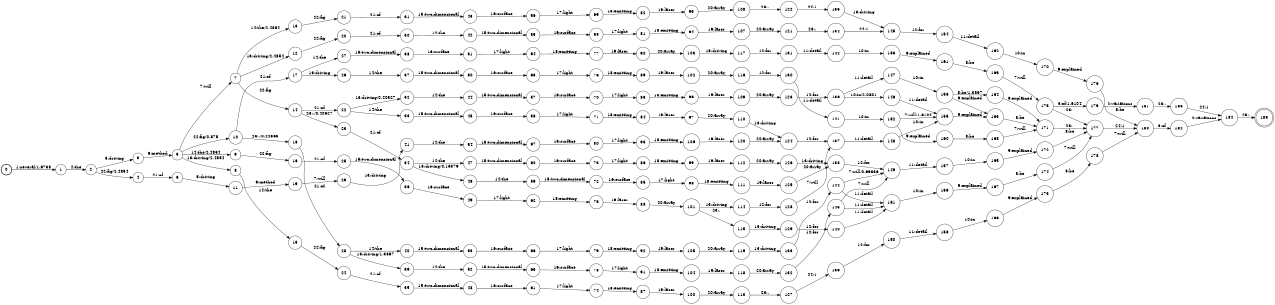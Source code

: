 digraph FST {
rankdir = LR;
size = "8.5,11";
label = "";
center = 1;
orientation = Portrait;
ranksep = "0.4";
nodesep = "0.25";
0 [label = "0", shape = circle, style = bold, fontsize = 14]
	0 -> 1 [label = "1:several/1.6738", fontsize = 14];
1 [label = "1", shape = circle, style = solid, fontsize = 14]
	1 -> 2 [label = "4:the", fontsize = 14];
2 [label = "2", shape = circle, style = solid, fontsize = 14]
	2 -> 3 [label = "5:driving", fontsize = 14];
	2 -> 4 [label = "22:fig/2.4854", fontsize = 14];
3 [label = "3", shape = circle, style = solid, fontsize = 14]
	3 -> 5 [label = "6:method", fontsize = 14];
4 [label = "4", shape = circle, style = solid, fontsize = 14]
	4 -> 6 [label = "21:of", fontsize = 14];
5 [label = "5", shape = circle, style = solid, fontsize = 14]
	5 -> 9 [label = "14:the/2.4854", fontsize = 14];
	5 -> 8 [label = "13:driving/2.4854", fontsize = 14];
	5 -> 7 [label = "7:will", fontsize = 14];
	5 -> 10 [label = "22:fig/0.875", fontsize = 14];
6 [label = "6", shape = circle, style = solid, fontsize = 14]
	6 -> 11 [label = "5:driving", fontsize = 14];
7 [label = "7", shape = circle, style = solid, fontsize = 14]
	7 -> 13 [label = "14:the/2.4854", fontsize = 14];
	7 -> 12 [label = "13:driving/2.4854", fontsize = 14];
	7 -> 14 [label = "22:fig", fontsize = 14];
8 [label = "8", shape = circle, style = solid, fontsize = 14]
	8 -> 15 [label = "14:the", fontsize = 14];
9 [label = "9", shape = circle, style = solid, fontsize = 14]
	9 -> 16 [label = "22:fig", fontsize = 14];
10 [label = "10", shape = circle, style = solid, fontsize = 14]
	10 -> 17 [label = "21:of", fontsize = 14];
	10 -> 18 [label = "23:./0.22363", fontsize = 14];
11 [label = "11", shape = circle, style = solid, fontsize = 14]
	11 -> 19 [label = "6:method", fontsize = 14];
12 [label = "12", shape = circle, style = solid, fontsize = 14]
	12 -> 20 [label = "22:fig", fontsize = 14];
13 [label = "13", shape = circle, style = solid, fontsize = 14]
	13 -> 21 [label = "22:fig", fontsize = 14];
14 [label = "14", shape = circle, style = solid, fontsize = 14]
	14 -> 22 [label = "21:of", fontsize = 14];
	14 -> 23 [label = "23:./0.40527", fontsize = 14];
15 [label = "15", shape = circle, style = solid, fontsize = 14]
	15 -> 24 [label = "22:fig", fontsize = 14];
16 [label = "16", shape = circle, style = solid, fontsize = 14]
	16 -> 25 [label = "21:of", fontsize = 14];
17 [label = "17", shape = circle, style = solid, fontsize = 14]
	17 -> 27 [label = "14:the", fontsize = 14];
	17 -> 26 [label = "13:driving", fontsize = 14];
18 [label = "18", shape = circle, style = solid, fontsize = 14]
	18 -> 28 [label = "21:of", fontsize = 14];
19 [label = "19", shape = circle, style = solid, fontsize = 14]
	19 -> 29 [label = "7:will", fontsize = 14];
20 [label = "20", shape = circle, style = solid, fontsize = 14]
	20 -> 30 [label = "21:of", fontsize = 14];
21 [label = "21", shape = circle, style = solid, fontsize = 14]
	21 -> 31 [label = "21:of", fontsize = 14];
22 [label = "22", shape = circle, style = solid, fontsize = 14]
	22 -> 33 [label = "14:the", fontsize = 14];
	22 -> 32 [label = "13:driving/0.40527", fontsize = 14];
23 [label = "23", shape = circle, style = solid, fontsize = 14]
	23 -> 34 [label = "21:of", fontsize = 14];
24 [label = "24", shape = circle, style = solid, fontsize = 14]
	24 -> 35 [label = "21:of", fontsize = 14];
25 [label = "25", shape = circle, style = solid, fontsize = 14]
	25 -> 36 [label = "15:two-dimensional", fontsize = 14];
26 [label = "26", shape = circle, style = solid, fontsize = 14]
	26 -> 37 [label = "14:the", fontsize = 14];
27 [label = "27", shape = circle, style = solid, fontsize = 14]
	27 -> 38 [label = "15:two-dimensional", fontsize = 14];
28 [label = "28", shape = circle, style = solid, fontsize = 14]
	28 -> 40 [label = "14:the", fontsize = 14];
	28 -> 39 [label = "13:driving/1.3867", fontsize = 14];
29 [label = "29", shape = circle, style = solid, fontsize = 14]
	29 -> 41 [label = "13:driving", fontsize = 14];
30 [label = "30", shape = circle, style = solid, fontsize = 14]
	30 -> 42 [label = "14:the", fontsize = 14];
31 [label = "31", shape = circle, style = solid, fontsize = 14]
	31 -> 43 [label = "15:two-dimensional", fontsize = 14];
32 [label = "32", shape = circle, style = solid, fontsize = 14]
	32 -> 44 [label = "14:the", fontsize = 14];
33 [label = "33", shape = circle, style = solid, fontsize = 14]
	33 -> 45 [label = "15:two-dimensional", fontsize = 14];
34 [label = "34", shape = circle, style = solid, fontsize = 14]
	34 -> 47 [label = "14:the", fontsize = 14];
	34 -> 46 [label = "13:driving/0.13379", fontsize = 14];
35 [label = "35", shape = circle, style = solid, fontsize = 14]
	35 -> 48 [label = "15:two-dimensional", fontsize = 14];
36 [label = "36", shape = circle, style = solid, fontsize = 14]
	36 -> 49 [label = "16:surface", fontsize = 14];
37 [label = "37", shape = circle, style = solid, fontsize = 14]
	37 -> 50 [label = "15:two-dimensional", fontsize = 14];
38 [label = "38", shape = circle, style = solid, fontsize = 14]
	38 -> 51 [label = "16:surface", fontsize = 14];
39 [label = "39", shape = circle, style = solid, fontsize = 14]
	39 -> 52 [label = "14:the", fontsize = 14];
40 [label = "40", shape = circle, style = solid, fontsize = 14]
	40 -> 53 [label = "15:two-dimensional", fontsize = 14];
41 [label = "41", shape = circle, style = solid, fontsize = 14]
	41 -> 54 [label = "14:the", fontsize = 14];
42 [label = "42", shape = circle, style = solid, fontsize = 14]
	42 -> 55 [label = "15:two-dimensional", fontsize = 14];
43 [label = "43", shape = circle, style = solid, fontsize = 14]
	43 -> 56 [label = "16:surface", fontsize = 14];
44 [label = "44", shape = circle, style = solid, fontsize = 14]
	44 -> 57 [label = "15:two-dimensional", fontsize = 14];
45 [label = "45", shape = circle, style = solid, fontsize = 14]
	45 -> 58 [label = "16:surface", fontsize = 14];
46 [label = "46", shape = circle, style = solid, fontsize = 14]
	46 -> 59 [label = "14:the", fontsize = 14];
47 [label = "47", shape = circle, style = solid, fontsize = 14]
	47 -> 60 [label = "15:two-dimensional", fontsize = 14];
48 [label = "48", shape = circle, style = solid, fontsize = 14]
	48 -> 61 [label = "16:surface", fontsize = 14];
49 [label = "49", shape = circle, style = solid, fontsize = 14]
	49 -> 62 [label = "17:light", fontsize = 14];
50 [label = "50", shape = circle, style = solid, fontsize = 14]
	50 -> 63 [label = "16:surface", fontsize = 14];
51 [label = "51", shape = circle, style = solid, fontsize = 14]
	51 -> 64 [label = "17:light", fontsize = 14];
52 [label = "52", shape = circle, style = solid, fontsize = 14]
	52 -> 65 [label = "15:two-dimensional", fontsize = 14];
53 [label = "53", shape = circle, style = solid, fontsize = 14]
	53 -> 66 [label = "16:surface", fontsize = 14];
54 [label = "54", shape = circle, style = solid, fontsize = 14]
	54 -> 67 [label = "15:two-dimensional", fontsize = 14];
55 [label = "55", shape = circle, style = solid, fontsize = 14]
	55 -> 68 [label = "16:surface", fontsize = 14];
56 [label = "56", shape = circle, style = solid, fontsize = 14]
	56 -> 69 [label = "17:light", fontsize = 14];
57 [label = "57", shape = circle, style = solid, fontsize = 14]
	57 -> 70 [label = "16:surface", fontsize = 14];
58 [label = "58", shape = circle, style = solid, fontsize = 14]
	58 -> 71 [label = "17:light", fontsize = 14];
59 [label = "59", shape = circle, style = solid, fontsize = 14]
	59 -> 72 [label = "15:two-dimensional", fontsize = 14];
60 [label = "60", shape = circle, style = solid, fontsize = 14]
	60 -> 73 [label = "16:surface", fontsize = 14];
61 [label = "61", shape = circle, style = solid, fontsize = 14]
	61 -> 74 [label = "17:light", fontsize = 14];
62 [label = "62", shape = circle, style = solid, fontsize = 14]
	62 -> 75 [label = "18:emitting", fontsize = 14];
63 [label = "63", shape = circle, style = solid, fontsize = 14]
	63 -> 76 [label = "17:light", fontsize = 14];
64 [label = "64", shape = circle, style = solid, fontsize = 14]
	64 -> 77 [label = "18:emitting", fontsize = 14];
65 [label = "65", shape = circle, style = solid, fontsize = 14]
	65 -> 78 [label = "16:surface", fontsize = 14];
66 [label = "66", shape = circle, style = solid, fontsize = 14]
	66 -> 79 [label = "17:light", fontsize = 14];
67 [label = "67", shape = circle, style = solid, fontsize = 14]
	67 -> 80 [label = "16:surface", fontsize = 14];
68 [label = "68", shape = circle, style = solid, fontsize = 14]
	68 -> 81 [label = "17:light", fontsize = 14];
69 [label = "69", shape = circle, style = solid, fontsize = 14]
	69 -> 82 [label = "18:emitting", fontsize = 14];
70 [label = "70", shape = circle, style = solid, fontsize = 14]
	70 -> 83 [label = "17:light", fontsize = 14];
71 [label = "71", shape = circle, style = solid, fontsize = 14]
	71 -> 84 [label = "18:emitting", fontsize = 14];
72 [label = "72", shape = circle, style = solid, fontsize = 14]
	72 -> 85 [label = "16:surface", fontsize = 14];
73 [label = "73", shape = circle, style = solid, fontsize = 14]
	73 -> 86 [label = "17:light", fontsize = 14];
74 [label = "74", shape = circle, style = solid, fontsize = 14]
	74 -> 87 [label = "18:emitting", fontsize = 14];
75 [label = "75", shape = circle, style = solid, fontsize = 14]
	75 -> 88 [label = "19:laser", fontsize = 14];
76 [label = "76", shape = circle, style = solid, fontsize = 14]
	76 -> 89 [label = "18:emitting", fontsize = 14];
77 [label = "77", shape = circle, style = solid, fontsize = 14]
	77 -> 90 [label = "19:laser", fontsize = 14];
78 [label = "78", shape = circle, style = solid, fontsize = 14]
	78 -> 91 [label = "17:light", fontsize = 14];
79 [label = "79", shape = circle, style = solid, fontsize = 14]
	79 -> 92 [label = "18:emitting", fontsize = 14];
80 [label = "80", shape = circle, style = solid, fontsize = 14]
	80 -> 93 [label = "17:light", fontsize = 14];
81 [label = "81", shape = circle, style = solid, fontsize = 14]
	81 -> 94 [label = "18:emitting", fontsize = 14];
82 [label = "82", shape = circle, style = solid, fontsize = 14]
	82 -> 95 [label = "19:laser", fontsize = 14];
83 [label = "83", shape = circle, style = solid, fontsize = 14]
	83 -> 96 [label = "18:emitting", fontsize = 14];
84 [label = "84", shape = circle, style = solid, fontsize = 14]
	84 -> 97 [label = "19:laser", fontsize = 14];
85 [label = "85", shape = circle, style = solid, fontsize = 14]
	85 -> 98 [label = "17:light", fontsize = 14];
86 [label = "86", shape = circle, style = solid, fontsize = 14]
	86 -> 99 [label = "18:emitting", fontsize = 14];
87 [label = "87", shape = circle, style = solid, fontsize = 14]
	87 -> 100 [label = "19:laser", fontsize = 14];
88 [label = "88", shape = circle, style = solid, fontsize = 14]
	88 -> 101 [label = "20:array", fontsize = 14];
89 [label = "89", shape = circle, style = solid, fontsize = 14]
	89 -> 102 [label = "19:laser", fontsize = 14];
90 [label = "90", shape = circle, style = solid, fontsize = 14]
	90 -> 103 [label = "20:array", fontsize = 14];
91 [label = "91", shape = circle, style = solid, fontsize = 14]
	91 -> 104 [label = "18:emitting", fontsize = 14];
92 [label = "92", shape = circle, style = solid, fontsize = 14]
	92 -> 105 [label = "19:laser", fontsize = 14];
93 [label = "93", shape = circle, style = solid, fontsize = 14]
	93 -> 106 [label = "18:emitting", fontsize = 14];
94 [label = "94", shape = circle, style = solid, fontsize = 14]
	94 -> 107 [label = "19:laser", fontsize = 14];
95 [label = "95", shape = circle, style = solid, fontsize = 14]
	95 -> 108 [label = "20:array", fontsize = 14];
96 [label = "96", shape = circle, style = solid, fontsize = 14]
	96 -> 109 [label = "19:laser", fontsize = 14];
97 [label = "97", shape = circle, style = solid, fontsize = 14]
	97 -> 110 [label = "20:array", fontsize = 14];
98 [label = "98", shape = circle, style = solid, fontsize = 14]
	98 -> 111 [label = "18:emitting", fontsize = 14];
99 [label = "99", shape = circle, style = solid, fontsize = 14]
	99 -> 112 [label = "19:laser", fontsize = 14];
100 [label = "100", shape = circle, style = solid, fontsize = 14]
	100 -> 113 [label = "20:array", fontsize = 14];
101 [label = "101", shape = circle, style = solid, fontsize = 14]
	101 -> 114 [label = "13:driving", fontsize = 14];
	101 -> 115 [label = "23:.", fontsize = 14];
102 [label = "102", shape = circle, style = solid, fontsize = 14]
	102 -> 116 [label = "20:array", fontsize = 14];
103 [label = "103", shape = circle, style = solid, fontsize = 14]
	103 -> 117 [label = "13:driving", fontsize = 14];
104 [label = "104", shape = circle, style = solid, fontsize = 14]
	104 -> 118 [label = "19:laser", fontsize = 14];
105 [label = "105", shape = circle, style = solid, fontsize = 14]
	105 -> 119 [label = "20:array", fontsize = 14];
106 [label = "106", shape = circle, style = solid, fontsize = 14]
	106 -> 120 [label = "19:laser", fontsize = 14];
107 [label = "107", shape = circle, style = solid, fontsize = 14]
	107 -> 121 [label = "20:array", fontsize = 14];
108 [label = "108", shape = circle, style = solid, fontsize = 14]
	108 -> 122 [label = "23:.", fontsize = 14];
109 [label = "109", shape = circle, style = solid, fontsize = 14]
	109 -> 123 [label = "20:array", fontsize = 14];
110 [label = "110", shape = circle, style = solid, fontsize = 14]
	110 -> 124 [label = "13:driving", fontsize = 14];
111 [label = "111", shape = circle, style = solid, fontsize = 14]
	111 -> 125 [label = "19:laser", fontsize = 14];
112 [label = "112", shape = circle, style = solid, fontsize = 14]
	112 -> 126 [label = "20:array", fontsize = 14];
113 [label = "113", shape = circle, style = solid, fontsize = 14]
	113 -> 127 [label = "23:.", fontsize = 14];
114 [label = "114", shape = circle, style = solid, fontsize = 14]
	114 -> 128 [label = "12:for", fontsize = 14];
115 [label = "115", shape = circle, style = solid, fontsize = 14]
	115 -> 129 [label = "13:driving", fontsize = 14];
116 [label = "116", shape = circle, style = solid, fontsize = 14]
	116 -> 130 [label = "12:for", fontsize = 14];
117 [label = "117", shape = circle, style = solid, fontsize = 14]
	117 -> 131 [label = "12:for", fontsize = 14];
118 [label = "118", shape = circle, style = solid, fontsize = 14]
	118 -> 132 [label = "20:array", fontsize = 14];
119 [label = "119", shape = circle, style = solid, fontsize = 14]
	119 -> 133 [label = "13:driving", fontsize = 14];
120 [label = "120", shape = circle, style = solid, fontsize = 14]
	120 -> 124 [label = "20:array", fontsize = 14];
121 [label = "121", shape = circle, style = solid, fontsize = 14]
	121 -> 134 [label = "23:.", fontsize = 14];
122 [label = "122", shape = circle, style = solid, fontsize = 14]
	122 -> 135 [label = "24:1", fontsize = 14];
123 [label = "123", shape = circle, style = solid, fontsize = 14]
	123 -> 136 [label = "12:for", fontsize = 14];
124 [label = "124", shape = circle, style = solid, fontsize = 14]
	124 -> 137 [label = "12:for", fontsize = 14];
125 [label = "125", shape = circle, style = solid, fontsize = 14]
	125 -> 138 [label = "20:array", fontsize = 14];
126 [label = "126", shape = circle, style = solid, fontsize = 14]
	126 -> 138 [label = "13:driving", fontsize = 14];
127 [label = "127", shape = circle, style = solid, fontsize = 14]
	127 -> 139 [label = "24:1", fontsize = 14];
128 [label = "128", shape = circle, style = solid, fontsize = 14]
	128 -> 137 [label = "7:will", fontsize = 14];
129 [label = "129", shape = circle, style = solid, fontsize = 14]
	129 -> 140 [label = "12:for", fontsize = 14];
130 [label = "130", shape = circle, style = solid, fontsize = 14]
	130 -> 141 [label = "11:detail", fontsize = 14];
131 [label = "131", shape = circle, style = solid, fontsize = 14]
	131 -> 142 [label = "11:detail", fontsize = 14];
132 [label = "132", shape = circle, style = solid, fontsize = 14]
	132 -> 143 [label = "12:for", fontsize = 14];
133 [label = "133", shape = circle, style = solid, fontsize = 14]
	133 -> 144 [label = "12:for", fontsize = 14];
134 [label = "134", shape = circle, style = solid, fontsize = 14]
	134 -> 145 [label = "24:1", fontsize = 14];
135 [label = "135", shape = circle, style = solid, fontsize = 14]
	135 -> 145 [label = "13:driving", fontsize = 14];
136 [label = "136", shape = circle, style = solid, fontsize = 14]
	136 -> 146 [label = "10:in/2.0801", fontsize = 14];
	136 -> 147 [label = "11:detail", fontsize = 14];
137 [label = "137", shape = circle, style = solid, fontsize = 14]
	137 -> 148 [label = "11:detail", fontsize = 14];
138 [label = "138", shape = circle, style = solid, fontsize = 14]
	138 -> 149 [label = "12:for", fontsize = 14];
139 [label = "139", shape = circle, style = solid, fontsize = 14]
	139 -> 150 [label = "12:for", fontsize = 14];
140 [label = "140", shape = circle, style = solid, fontsize = 14]
	140 -> 151 [label = "11:detail", fontsize = 14];
141 [label = "141", shape = circle, style = solid, fontsize = 14]
	141 -> 152 [label = "10:in", fontsize = 14];
142 [label = "142", shape = circle, style = solid, fontsize = 14]
	142 -> 153 [label = "10:in", fontsize = 14];
143 [label = "143", shape = circle, style = solid, fontsize = 14]
	143 -> 149 [label = "7:will", fontsize = 14];
	143 -> 151 [label = "11:detail", fontsize = 14];
144 [label = "144", shape = circle, style = solid, fontsize = 14]
	144 -> 149 [label = "7:will/0.69336", fontsize = 14];
	144 -> 151 [label = "11:detail", fontsize = 14];
145 [label = "145", shape = circle, style = solid, fontsize = 14]
	145 -> 154 [label = "12:for", fontsize = 14];
146 [label = "146", shape = circle, style = solid, fontsize = 14]
	146 -> 155 [label = "11:detail", fontsize = 14];
147 [label = "147", shape = circle, style = solid, fontsize = 14]
	147 -> 156 [label = "10:in", fontsize = 14];
148 [label = "148", shape = circle, style = solid, fontsize = 14]
	148 -> 155 [label = "10:in", fontsize = 14];
149 [label = "149", shape = circle, style = solid, fontsize = 14]
	149 -> 157 [label = "11:detail", fontsize = 14];
150 [label = "150", shape = circle, style = solid, fontsize = 14]
	150 -> 158 [label = "11:detail", fontsize = 14];
151 [label = "151", shape = circle, style = solid, fontsize = 14]
	151 -> 159 [label = "10:in", fontsize = 14];
152 [label = "152", shape = circle, style = solid, fontsize = 14]
	152 -> 155 [label = "7:will/1.6104", fontsize = 14];
	152 -> 160 [label = "9:explained", fontsize = 14];
153 [label = "153", shape = circle, style = solid, fontsize = 14]
	153 -> 161 [label = "9:explained", fontsize = 14];
154 [label = "154", shape = circle, style = solid, fontsize = 14]
	154 -> 162 [label = "11:detail", fontsize = 14];
155 [label = "155", shape = circle, style = solid, fontsize = 14]
	155 -> 163 [label = "9:explained", fontsize = 14];
156 [label = "156", shape = circle, style = solid, fontsize = 14]
	156 -> 164 [label = "8:be/1.3867", fontsize = 14];
	156 -> 163 [label = "9:explained", fontsize = 14];
157 [label = "157", shape = circle, style = solid, fontsize = 14]
	157 -> 165 [label = "10:in", fontsize = 14];
158 [label = "158", shape = circle, style = solid, fontsize = 14]
	158 -> 166 [label = "10:in", fontsize = 14];
159 [label = "159", shape = circle, style = solid, fontsize = 14]
	159 -> 167 [label = "9:explained", fontsize = 14];
160 [label = "160", shape = circle, style = solid, fontsize = 14]
	160 -> 168 [label = "8:be", fontsize = 14];
161 [label = "161", shape = circle, style = solid, fontsize = 14]
	161 -> 169 [label = "8:be", fontsize = 14];
162 [label = "162", shape = circle, style = solid, fontsize = 14]
	162 -> 170 [label = "10:in", fontsize = 14];
163 [label = "163", shape = circle, style = solid, fontsize = 14]
	163 -> 171 [label = "8:be", fontsize = 14];
164 [label = "164", shape = circle, style = solid, fontsize = 14]
	164 -> 171 [label = "9:explained", fontsize = 14];
165 [label = "165", shape = circle, style = solid, fontsize = 14]
	165 -> 172 [label = "9:explained", fontsize = 14];
166 [label = "166", shape = circle, style = solid, fontsize = 14]
	166 -> 173 [label = "9:explained", fontsize = 14];
167 [label = "167", shape = circle, style = solid, fontsize = 14]
	167 -> 174 [label = "8:be", fontsize = 14];
168 [label = "168", shape = circle, style = solid, fontsize = 14]
	168 -> 171 [label = "7:will", fontsize = 14];
169 [label = "169", shape = circle, style = solid, fontsize = 14]
	169 -> 175 [label = "7:will", fontsize = 14];
170 [label = "170", shape = circle, style = solid, fontsize = 14]
	170 -> 176 [label = "9:explained", fontsize = 14];
171 [label = "171", shape = circle, style = solid, fontsize = 14]
	171 -> 177 [label = "23:.", fontsize = 14];
172 [label = "172", shape = circle, style = solid, fontsize = 14]
	172 -> 177 [label = "8:be", fontsize = 14];
173 [label = "173", shape = circle, style = solid, fontsize = 14]
	173 -> 178 [label = "8:be", fontsize = 14];
174 [label = "174", shape = circle, style = solid, fontsize = 14]
	174 -> 177 [label = "7:will", fontsize = 14];
175 [label = "175", shape = circle, style = solid, fontsize = 14]
	175 -> 179 [label = "3:of/1.6104", fontsize = 14];
	175 -> 177 [label = "23:.", fontsize = 14];
176 [label = "176", shape = circle, style = solid, fontsize = 14]
	176 -> 180 [label = "8:be", fontsize = 14];
177 [label = "177", shape = circle, style = solid, fontsize = 14]
	177 -> 180 [label = "24:1", fontsize = 14];
178 [label = "178", shape = circle, style = solid, fontsize = 14]
	178 -> 180 [label = "7:will", fontsize = 14];
179 [label = "179", shape = circle, style = solid, fontsize = 14]
	179 -> 181 [label = "2:variations", fontsize = 14];
180 [label = "180", shape = circle, style = solid, fontsize = 14]
	180 -> 182 [label = "3:of", fontsize = 14];
181 [label = "181", shape = circle, style = solid, fontsize = 14]
	181 -> 183 [label = "23:.", fontsize = 14];
182 [label = "182", shape = circle, style = solid, fontsize = 14]
	182 -> 184 [label = "2:variations", fontsize = 14];
183 [label = "183", shape = circle, style = solid, fontsize = 14]
	183 -> 184 [label = "24:1", fontsize = 14];
184 [label = "184", shape = circle, style = solid, fontsize = 14]
	184 -> 185 [label = "25:.", fontsize = 14];
185 [label = "185", shape = doublecircle, style = solid, fontsize = 14]
}
